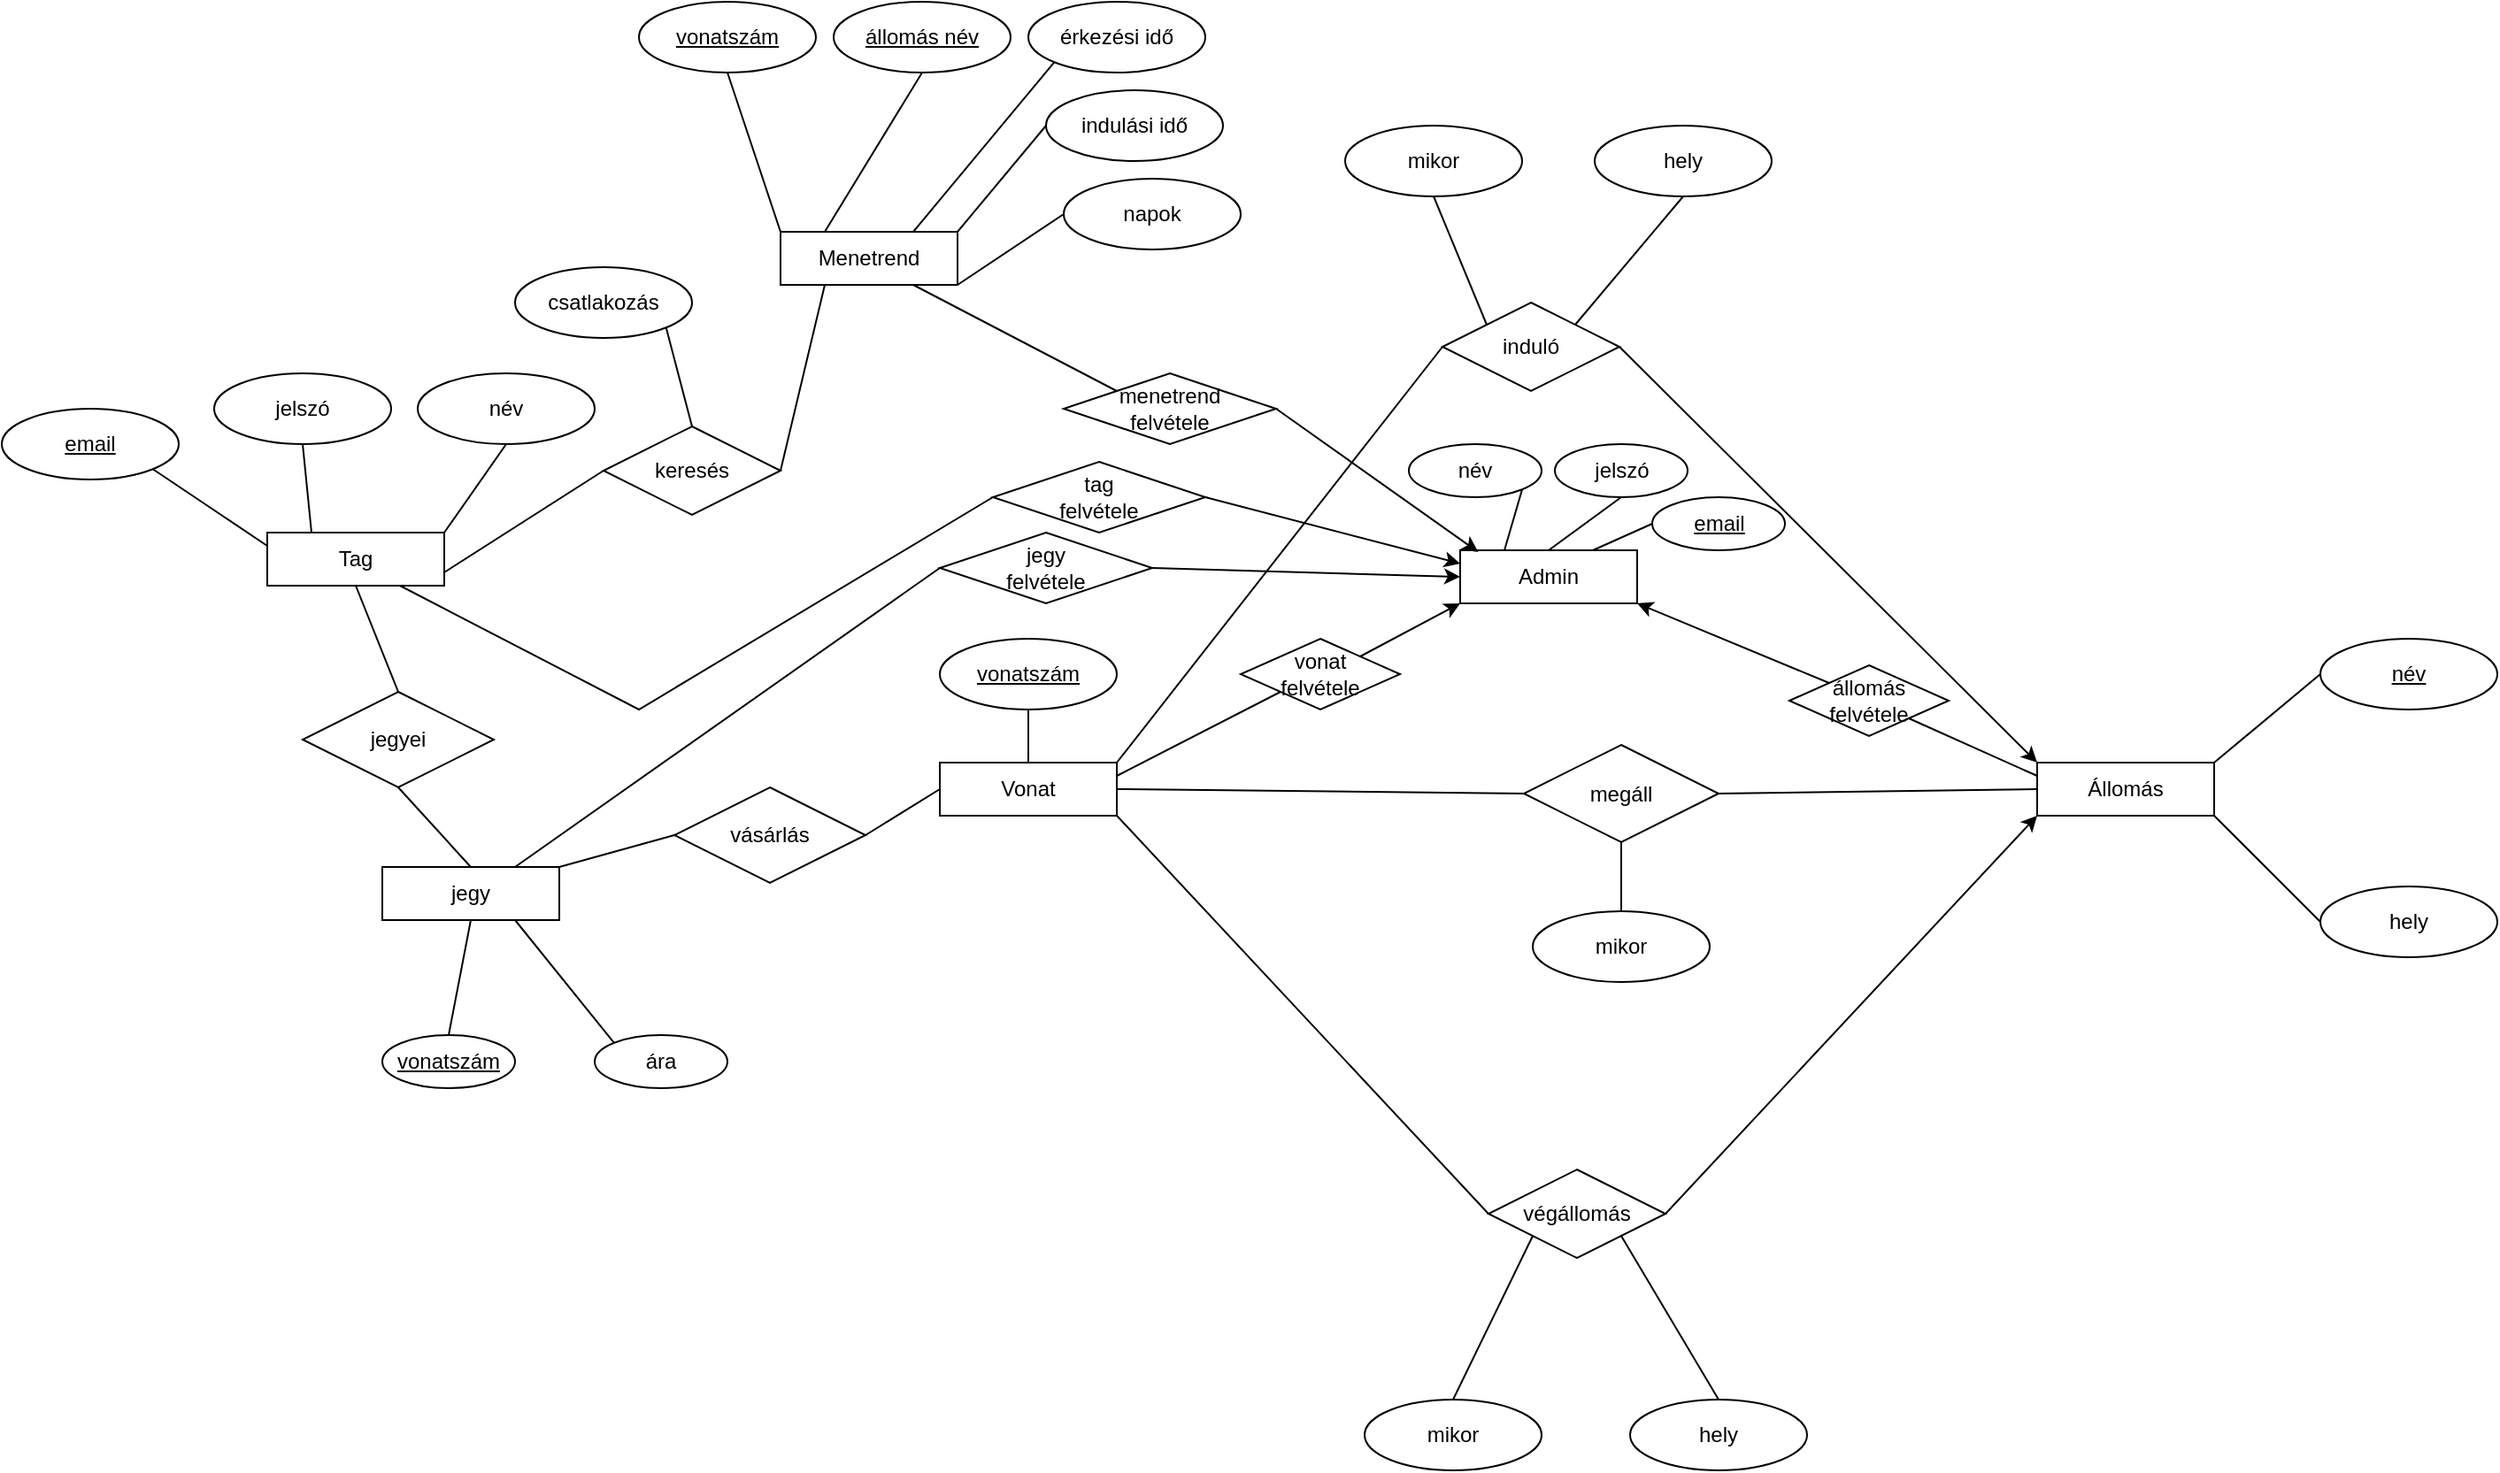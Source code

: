 <mxfile version="24.7.17">
  <diagram name="1 oldal" id="Ku8kSpyPXHSGorX3yKVs">
    <mxGraphModel dx="1417" dy="1044" grid="1" gridSize="10" guides="1" tooltips="1" connect="1" arrows="1" fold="1" page="1" pageScale="1" pageWidth="827" pageHeight="1169" math="0" shadow="0">
      <root>
        <mxCell id="0" />
        <mxCell id="1" parent="0" />
        <mxCell id="ffowKbURBQ_B1bzKh_Tq-4" value="Vonat" style="rounded=0;whiteSpace=wrap;html=1;shape=label;margin=3;double=1;verticalAlign=middle;" vertex="1" parent="1">
          <mxGeometry x="70" y="460" width="100" height="30" as="geometry" />
        </mxCell>
        <mxCell id="ffowKbURBQ_B1bzKh_Tq-7" value="Állomás" style="rounded=0;whiteSpace=wrap;html=1;" vertex="1" parent="1">
          <mxGeometry x="690" y="460" width="100" height="30" as="geometry" />
        </mxCell>
        <mxCell id="ffowKbURBQ_B1bzKh_Tq-9" value="" style="endArrow=none;html=1;rounded=0;entryX=0.5;entryY=1;entryDx=0;entryDy=0;exitX=0.5;exitY=0;exitDx=0;exitDy=0;" edge="1" parent="1" source="ffowKbURBQ_B1bzKh_Tq-4" target="ffowKbURBQ_B1bzKh_Tq-15">
          <mxGeometry width="50" height="50" relative="1" as="geometry">
            <mxPoint x="470" y="450" as="sourcePoint" />
            <mxPoint x="520" y="400" as="targetPoint" />
          </mxGeometry>
        </mxCell>
        <mxCell id="ffowKbURBQ_B1bzKh_Tq-11" value="" style="endArrow=none;html=1;rounded=0;entryX=0.5;entryY=1;entryDx=0;entryDy=0;exitX=0;exitY=0;exitDx=0;exitDy=0;" edge="1" parent="1" source="ffowKbURBQ_B1bzKh_Tq-23" target="ffowKbURBQ_B1bzKh_Tq-14">
          <mxGeometry width="50" height="50" relative="1" as="geometry">
            <mxPoint x="430" y="290" as="sourcePoint" />
            <mxPoint x="520" y="400" as="targetPoint" />
          </mxGeometry>
        </mxCell>
        <mxCell id="ffowKbURBQ_B1bzKh_Tq-14" value="mikor" style="ellipse;whiteSpace=wrap;html=1;align=center;" vertex="1" parent="1">
          <mxGeometry x="299" y="100" width="100" height="40" as="geometry" />
        </mxCell>
        <mxCell id="ffowKbURBQ_B1bzKh_Tq-15" value="vonatszám" style="ellipse;whiteSpace=wrap;html=1;align=center;fontStyle=4" vertex="1" parent="1">
          <mxGeometry x="70" y="390" width="100" height="40" as="geometry" />
        </mxCell>
        <mxCell id="ffowKbURBQ_B1bzKh_Tq-16" value="mikor" style="ellipse;whiteSpace=wrap;html=1;align=center;" vertex="1" parent="1">
          <mxGeometry x="310" y="820" width="100" height="40" as="geometry" />
        </mxCell>
        <mxCell id="ffowKbURBQ_B1bzKh_Tq-21" value="végállomás" style="shape=rhombus;double=0;whiteSpace=wrap;html=1;align=center;perimeter=rhombusPerimeter;" vertex="1" parent="1">
          <mxGeometry x="380" y="690" width="100" height="50" as="geometry" />
        </mxCell>
        <mxCell id="ffowKbURBQ_B1bzKh_Tq-22" value="" style="endArrow=none;html=1;rounded=0;entryX=0;entryY=1;entryDx=0;entryDy=0;exitX=0.5;exitY=0;exitDx=0;exitDy=0;" edge="1" parent="1" source="ffowKbURBQ_B1bzKh_Tq-16" target="ffowKbURBQ_B1bzKh_Tq-21">
          <mxGeometry relative="1" as="geometry">
            <mxPoint x="410" y="430" as="sourcePoint" />
            <mxPoint x="570" y="430" as="targetPoint" />
          </mxGeometry>
        </mxCell>
        <mxCell id="ffowKbURBQ_B1bzKh_Tq-23" value="induló" style="shape=rhombus;double=0;perimeter=rhombusPerimeter;whiteSpace=wrap;html=1;align=center;" vertex="1" parent="1">
          <mxGeometry x="354" y="200" width="100" height="50" as="geometry" />
        </mxCell>
        <mxCell id="ffowKbURBQ_B1bzKh_Tq-24" value="&lt;u&gt;név&lt;/u&gt;" style="ellipse;whiteSpace=wrap;html=1;align=center;" vertex="1" parent="1">
          <mxGeometry x="850" y="390" width="100" height="40" as="geometry" />
        </mxCell>
        <mxCell id="ffowKbURBQ_B1bzKh_Tq-26" value="hely" style="ellipse;whiteSpace=wrap;html=1;align=center;" vertex="1" parent="1">
          <mxGeometry x="850" y="530" width="100" height="40" as="geometry" />
        </mxCell>
        <mxCell id="ffowKbURBQ_B1bzKh_Tq-27" value="" style="endArrow=none;html=1;rounded=0;entryX=0;entryY=0.5;entryDx=0;entryDy=0;exitX=1;exitY=0;exitDx=0;exitDy=0;" edge="1" parent="1" source="ffowKbURBQ_B1bzKh_Tq-7" target="ffowKbURBQ_B1bzKh_Tq-24">
          <mxGeometry width="50" height="50" relative="1" as="geometry">
            <mxPoint x="470" y="450" as="sourcePoint" />
            <mxPoint x="520" y="400" as="targetPoint" />
          </mxGeometry>
        </mxCell>
        <mxCell id="ffowKbURBQ_B1bzKh_Tq-28" value="" style="endArrow=none;html=1;rounded=0;entryX=0;entryY=0.5;entryDx=0;entryDy=0;exitX=1;exitY=1;exitDx=0;exitDy=0;" edge="1" parent="1" source="ffowKbURBQ_B1bzKh_Tq-7" target="ffowKbURBQ_B1bzKh_Tq-26">
          <mxGeometry width="50" height="50" relative="1" as="geometry">
            <mxPoint x="470" y="450" as="sourcePoint" />
            <mxPoint x="520" y="400" as="targetPoint" />
          </mxGeometry>
        </mxCell>
        <mxCell id="ffowKbURBQ_B1bzKh_Tq-29" value="" style="endArrow=classic;html=1;rounded=0;exitX=1;exitY=0.5;exitDx=0;exitDy=0;entryX=0;entryY=1;entryDx=0;entryDy=0;" edge="1" parent="1" source="ffowKbURBQ_B1bzKh_Tq-21" target="ffowKbURBQ_B1bzKh_Tq-7">
          <mxGeometry width="50" height="50" relative="1" as="geometry">
            <mxPoint x="470" y="450" as="sourcePoint" />
            <mxPoint x="520" y="400" as="targetPoint" />
          </mxGeometry>
        </mxCell>
        <mxCell id="ffowKbURBQ_B1bzKh_Tq-30" value="" style="endArrow=classic;html=1;rounded=0;exitX=1;exitY=0.5;exitDx=0;exitDy=0;entryX=0;entryY=0;entryDx=0;entryDy=0;" edge="1" parent="1" source="ffowKbURBQ_B1bzKh_Tq-23" target="ffowKbURBQ_B1bzKh_Tq-7">
          <mxGeometry width="50" height="50" relative="1" as="geometry">
            <mxPoint x="470" y="450" as="sourcePoint" />
            <mxPoint x="520" y="400" as="targetPoint" />
          </mxGeometry>
        </mxCell>
        <mxCell id="ffowKbURBQ_B1bzKh_Tq-31" value="" style="endArrow=none;html=1;rounded=0;entryX=1;entryY=0;entryDx=0;entryDy=0;exitX=0;exitY=0.5;exitDx=0;exitDy=0;" edge="1" parent="1" source="ffowKbURBQ_B1bzKh_Tq-23" target="ffowKbURBQ_B1bzKh_Tq-4">
          <mxGeometry width="50" height="50" relative="1" as="geometry">
            <mxPoint x="430" y="290" as="sourcePoint" />
            <mxPoint x="520" y="400" as="targetPoint" />
          </mxGeometry>
        </mxCell>
        <mxCell id="ffowKbURBQ_B1bzKh_Tq-32" value="" style="endArrow=none;html=1;rounded=0;entryX=1;entryY=1;entryDx=0;entryDy=0;exitX=0;exitY=0.5;exitDx=0;exitDy=0;" edge="1" parent="1" source="ffowKbURBQ_B1bzKh_Tq-21" target="ffowKbURBQ_B1bzKh_Tq-4">
          <mxGeometry width="50" height="50" relative="1" as="geometry">
            <mxPoint x="430" y="290" as="sourcePoint" />
            <mxPoint x="520" y="400" as="targetPoint" />
          </mxGeometry>
        </mxCell>
        <mxCell id="ffowKbURBQ_B1bzKh_Tq-33" value="megáll" style="shape=rhombus;perimeter=rhombusPerimeter;whiteSpace=wrap;html=1;align=center;" vertex="1" parent="1">
          <mxGeometry x="400" y="450" width="110" height="55" as="geometry" />
        </mxCell>
        <mxCell id="ffowKbURBQ_B1bzKh_Tq-34" value="" style="endArrow=none;html=1;rounded=0;entryX=1;entryY=0.5;entryDx=0;entryDy=0;exitX=0;exitY=0.5;exitDx=0;exitDy=0;" edge="1" parent="1" source="ffowKbURBQ_B1bzKh_Tq-33" target="ffowKbURBQ_B1bzKh_Tq-4">
          <mxGeometry width="50" height="50" relative="1" as="geometry">
            <mxPoint x="430" y="290" as="sourcePoint" />
            <mxPoint x="520" y="400" as="targetPoint" />
          </mxGeometry>
        </mxCell>
        <mxCell id="ffowKbURBQ_B1bzKh_Tq-35" value="" style="endArrow=none;html=1;rounded=0;exitX=0;exitY=0.5;exitDx=0;exitDy=0;entryX=1;entryY=0.5;entryDx=0;entryDy=0;" edge="1" parent="1" source="ffowKbURBQ_B1bzKh_Tq-7" target="ffowKbURBQ_B1bzKh_Tq-33">
          <mxGeometry width="50" height="50" relative="1" as="geometry">
            <mxPoint x="430" y="290" as="sourcePoint" />
            <mxPoint x="490" y="480" as="targetPoint" />
          </mxGeometry>
        </mxCell>
        <mxCell id="ffowKbURBQ_B1bzKh_Tq-36" value="mikor" style="ellipse;whiteSpace=wrap;html=1;align=center;" vertex="1" parent="1">
          <mxGeometry x="405" y="544" width="100" height="40" as="geometry" />
        </mxCell>
        <mxCell id="ffowKbURBQ_B1bzKh_Tq-37" value="" style="endArrow=none;html=1;rounded=0;exitX=0.5;exitY=1;exitDx=0;exitDy=0;entryX=0.5;entryY=0;entryDx=0;entryDy=0;" edge="1" parent="1" source="ffowKbURBQ_B1bzKh_Tq-33" target="ffowKbURBQ_B1bzKh_Tq-36">
          <mxGeometry width="50" height="50" relative="1" as="geometry">
            <mxPoint x="430" y="290" as="sourcePoint" />
            <mxPoint x="490" y="480" as="targetPoint" />
          </mxGeometry>
        </mxCell>
        <mxCell id="ffowKbURBQ_B1bzKh_Tq-38" value="Admin" style="rounded=0;whiteSpace=wrap;html=1;" vertex="1" parent="1">
          <mxGeometry x="364" y="340" width="100" height="30" as="geometry" />
        </mxCell>
        <mxCell id="ffowKbURBQ_B1bzKh_Tq-40" value="email" style="ellipse;whiteSpace=wrap;html=1;align=center;fontStyle=4" vertex="1" parent="1">
          <mxGeometry x="472.5" y="310" width="75" height="30" as="geometry" />
        </mxCell>
        <mxCell id="ffowKbURBQ_B1bzKh_Tq-41" value="jelszó" style="ellipse;whiteSpace=wrap;html=1;align=center;" vertex="1" parent="1">
          <mxGeometry x="417.5" y="280" width="75" height="30" as="geometry" />
        </mxCell>
        <mxCell id="ffowKbURBQ_B1bzKh_Tq-42" value="név" style="ellipse;whiteSpace=wrap;html=1;align=center;" vertex="1" parent="1">
          <mxGeometry x="335" y="280" width="75" height="30" as="geometry" />
        </mxCell>
        <mxCell id="ffowKbURBQ_B1bzKh_Tq-44" value="" style="endArrow=none;html=1;rounded=0;entryX=0;entryY=0.5;entryDx=0;entryDy=0;exitX=0.75;exitY=0;exitDx=0;exitDy=0;" edge="1" parent="1" source="ffowKbURBQ_B1bzKh_Tq-38" target="ffowKbURBQ_B1bzKh_Tq-40">
          <mxGeometry width="50" height="50" relative="1" as="geometry">
            <mxPoint x="470" y="450" as="sourcePoint" />
            <mxPoint x="520" y="400" as="targetPoint" />
          </mxGeometry>
        </mxCell>
        <mxCell id="ffowKbURBQ_B1bzKh_Tq-45" value="" style="endArrow=none;html=1;rounded=0;entryX=0.5;entryY=1;entryDx=0;entryDy=0;exitX=0.5;exitY=0;exitDx=0;exitDy=0;" edge="1" parent="1" source="ffowKbURBQ_B1bzKh_Tq-38" target="ffowKbURBQ_B1bzKh_Tq-41">
          <mxGeometry width="50" height="50" relative="1" as="geometry">
            <mxPoint x="470" y="450" as="sourcePoint" />
            <mxPoint x="520" y="400" as="targetPoint" />
          </mxGeometry>
        </mxCell>
        <mxCell id="ffowKbURBQ_B1bzKh_Tq-46" value="" style="endArrow=none;html=1;rounded=0;entryX=1;entryY=1;entryDx=0;entryDy=0;exitX=0.25;exitY=0;exitDx=0;exitDy=0;" edge="1" parent="1" source="ffowKbURBQ_B1bzKh_Tq-38" target="ffowKbURBQ_B1bzKh_Tq-42">
          <mxGeometry width="50" height="50" relative="1" as="geometry">
            <mxPoint x="389" y="370" as="sourcePoint" />
            <mxPoint x="520" y="400" as="targetPoint" />
          </mxGeometry>
        </mxCell>
        <mxCell id="ffowKbURBQ_B1bzKh_Tq-47" value="hely" style="ellipse;whiteSpace=wrap;html=1;align=center;" vertex="1" parent="1">
          <mxGeometry x="440" y="100" width="100" height="40" as="geometry" />
        </mxCell>
        <mxCell id="ffowKbURBQ_B1bzKh_Tq-48" value="" style="endArrow=none;html=1;rounded=0;entryX=0.5;entryY=1;entryDx=0;entryDy=0;exitX=1;exitY=0;exitDx=0;exitDy=0;" edge="1" parent="1" source="ffowKbURBQ_B1bzKh_Tq-23" target="ffowKbURBQ_B1bzKh_Tq-47">
          <mxGeometry width="50" height="50" relative="1" as="geometry">
            <mxPoint x="430" y="290" as="sourcePoint" />
            <mxPoint x="520" y="400" as="targetPoint" />
          </mxGeometry>
        </mxCell>
        <mxCell id="ffowKbURBQ_B1bzKh_Tq-49" value="hely" style="ellipse;whiteSpace=wrap;html=1;align=center;" vertex="1" parent="1">
          <mxGeometry x="460" y="820" width="100" height="40" as="geometry" />
        </mxCell>
        <mxCell id="ffowKbURBQ_B1bzKh_Tq-50" value="" style="endArrow=none;html=1;rounded=0;entryX=1;entryY=1;entryDx=0;entryDy=0;exitX=0.5;exitY=0;exitDx=0;exitDy=0;" edge="1" parent="1" source="ffowKbURBQ_B1bzKh_Tq-49" target="ffowKbURBQ_B1bzKh_Tq-21">
          <mxGeometry relative="1" as="geometry">
            <mxPoint x="410" y="430" as="sourcePoint" />
            <mxPoint x="570" y="430" as="targetPoint" />
          </mxGeometry>
        </mxCell>
        <mxCell id="ffowKbURBQ_B1bzKh_Tq-52" value="Menetrend" style="rounded=0;whiteSpace=wrap;html=1;" vertex="1" parent="1">
          <mxGeometry x="-20" y="160" width="100" height="30" as="geometry" />
        </mxCell>
        <mxCell id="ffowKbURBQ_B1bzKh_Tq-53" value="&lt;u&gt;vonatszám&lt;/u&gt;" style="ellipse;whiteSpace=wrap;html=1;align=center;" vertex="1" parent="1">
          <mxGeometry x="-100" y="30" width="100" height="40" as="geometry" />
        </mxCell>
        <mxCell id="ffowKbURBQ_B1bzKh_Tq-54" value="érkezési idő" style="ellipse;whiteSpace=wrap;html=1;align=center;" vertex="1" parent="1">
          <mxGeometry x="120" y="30" width="100" height="40" as="geometry" />
        </mxCell>
        <mxCell id="ffowKbURBQ_B1bzKh_Tq-55" value="állomás név" style="ellipse;whiteSpace=wrap;html=1;align=center;fontStyle=4" vertex="1" parent="1">
          <mxGeometry x="10" y="30" width="100" height="40" as="geometry" />
        </mxCell>
        <mxCell id="ffowKbURBQ_B1bzKh_Tq-56" value="indulási idő" style="ellipse;whiteSpace=wrap;html=1;align=center;" vertex="1" parent="1">
          <mxGeometry x="130" y="80" width="100" height="40" as="geometry" />
        </mxCell>
        <mxCell id="ffowKbURBQ_B1bzKh_Tq-57" value="napok" style="ellipse;whiteSpace=wrap;html=1;align=center;" vertex="1" parent="1">
          <mxGeometry x="140" y="130" width="100" height="40" as="geometry" />
        </mxCell>
        <mxCell id="ffowKbURBQ_B1bzKh_Tq-59" value="" style="endArrow=none;html=1;rounded=0;exitX=0;exitY=0;exitDx=0;exitDy=0;entryX=0.5;entryY=1;entryDx=0;entryDy=0;" edge="1" parent="1" source="ffowKbURBQ_B1bzKh_Tq-52" target="ffowKbURBQ_B1bzKh_Tq-53">
          <mxGeometry width="50" height="50" relative="1" as="geometry">
            <mxPoint x="-100" y="-130" as="sourcePoint" />
            <mxPoint x="-50" y="80" as="targetPoint" />
          </mxGeometry>
        </mxCell>
        <mxCell id="ffowKbURBQ_B1bzKh_Tq-60" value="" style="endArrow=none;html=1;rounded=0;entryX=0.5;entryY=1;entryDx=0;entryDy=0;exitX=0.25;exitY=0;exitDx=0;exitDy=0;" edge="1" parent="1" source="ffowKbURBQ_B1bzKh_Tq-52" target="ffowKbURBQ_B1bzKh_Tq-55">
          <mxGeometry width="50" height="50" relative="1" as="geometry">
            <mxPoint x="-100" y="-130" as="sourcePoint" />
            <mxPoint x="-50" y="-180" as="targetPoint" />
            <Array as="points" />
          </mxGeometry>
        </mxCell>
        <mxCell id="ffowKbURBQ_B1bzKh_Tq-61" value="" style="endArrow=none;html=1;rounded=0;entryX=0;entryY=1;entryDx=0;entryDy=0;exitX=0.75;exitY=0;exitDx=0;exitDy=0;" edge="1" parent="1" source="ffowKbURBQ_B1bzKh_Tq-52" target="ffowKbURBQ_B1bzKh_Tq-54">
          <mxGeometry width="50" height="50" relative="1" as="geometry">
            <mxPoint x="-100" y="-130" as="sourcePoint" />
            <mxPoint x="-50" y="-180" as="targetPoint" />
          </mxGeometry>
        </mxCell>
        <mxCell id="ffowKbURBQ_B1bzKh_Tq-62" value="" style="endArrow=none;html=1;rounded=0;entryX=0;entryY=0.5;entryDx=0;entryDy=0;exitX=1;exitY=0;exitDx=0;exitDy=0;" edge="1" parent="1" source="ffowKbURBQ_B1bzKh_Tq-52" target="ffowKbURBQ_B1bzKh_Tq-56">
          <mxGeometry width="50" height="50" relative="1" as="geometry">
            <mxPoint x="-100" y="-130" as="sourcePoint" />
            <mxPoint x="-50" y="-180" as="targetPoint" />
          </mxGeometry>
        </mxCell>
        <mxCell id="ffowKbURBQ_B1bzKh_Tq-63" value="" style="endArrow=none;html=1;rounded=0;entryX=0;entryY=0.5;entryDx=0;entryDy=0;exitX=1;exitY=1;exitDx=0;exitDy=0;" edge="1" parent="1" source="ffowKbURBQ_B1bzKh_Tq-52" target="ffowKbURBQ_B1bzKh_Tq-57">
          <mxGeometry width="50" height="50" relative="1" as="geometry">
            <mxPoint x="-100" y="-130" as="sourcePoint" />
            <mxPoint x="-50" y="-180" as="targetPoint" />
          </mxGeometry>
        </mxCell>
        <mxCell id="ffowKbURBQ_B1bzKh_Tq-64" value="jegy" style="rounded=0;whiteSpace=wrap;html=1;" vertex="1" parent="1">
          <mxGeometry x="-245" y="519" width="100" height="30" as="geometry" />
        </mxCell>
        <mxCell id="ffowKbURBQ_B1bzKh_Tq-69" value="Tag" style="rounded=0;whiteSpace=wrap;html=1;" vertex="1" parent="1">
          <mxGeometry x="-310" y="330" width="100" height="30" as="geometry" />
        </mxCell>
        <mxCell id="ffowKbURBQ_B1bzKh_Tq-70" value="keresés" style="shape=rhombus;perimeter=rhombusPerimeter;whiteSpace=wrap;html=1;align=center;" vertex="1" parent="1">
          <mxGeometry x="-120" y="270" width="100" height="50" as="geometry" />
        </mxCell>
        <mxCell id="ffowKbURBQ_B1bzKh_Tq-71" value="név" style="ellipse;whiteSpace=wrap;html=1;align=center;" vertex="1" parent="1">
          <mxGeometry x="-225" y="240" width="100" height="40" as="geometry" />
        </mxCell>
        <mxCell id="ffowKbURBQ_B1bzKh_Tq-72" value="jelszó" style="ellipse;whiteSpace=wrap;html=1;align=center;" vertex="1" parent="1">
          <mxGeometry x="-340" y="240" width="100" height="40" as="geometry" />
        </mxCell>
        <mxCell id="ffowKbURBQ_B1bzKh_Tq-73" value="email" style="ellipse;whiteSpace=wrap;html=1;align=center;fontStyle=4" vertex="1" parent="1">
          <mxGeometry x="-460" y="260" width="100" height="40" as="geometry" />
        </mxCell>
        <mxCell id="ffowKbURBQ_B1bzKh_Tq-74" value="" style="endArrow=none;html=1;rounded=0;entryX=1;entryY=1;entryDx=0;entryDy=0;exitX=0;exitY=0.25;exitDx=0;exitDy=0;" edge="1" parent="1" source="ffowKbURBQ_B1bzKh_Tq-69" target="ffowKbURBQ_B1bzKh_Tq-73">
          <mxGeometry width="50" height="50" relative="1" as="geometry">
            <mxPoint x="-40" y="520" as="sourcePoint" />
            <mxPoint x="50" y="630" as="targetPoint" />
          </mxGeometry>
        </mxCell>
        <mxCell id="ffowKbURBQ_B1bzKh_Tq-75" value="" style="endArrow=none;html=1;rounded=0;entryX=0.5;entryY=1;entryDx=0;entryDy=0;exitX=0.25;exitY=0;exitDx=0;exitDy=0;" edge="1" parent="1" source="ffowKbURBQ_B1bzKh_Tq-69" target="ffowKbURBQ_B1bzKh_Tq-72">
          <mxGeometry width="50" height="50" relative="1" as="geometry">
            <mxPoint x="-40" y="520" as="sourcePoint" />
            <mxPoint x="50" y="630" as="targetPoint" />
          </mxGeometry>
        </mxCell>
        <mxCell id="ffowKbURBQ_B1bzKh_Tq-76" value="" style="endArrow=none;html=1;rounded=0;entryX=0.5;entryY=1;entryDx=0;entryDy=0;exitX=1;exitY=0;exitDx=0;exitDy=0;" edge="1" parent="1" source="ffowKbURBQ_B1bzKh_Tq-69" target="ffowKbURBQ_B1bzKh_Tq-71">
          <mxGeometry width="50" height="50" relative="1" as="geometry">
            <mxPoint x="130" y="-14" as="sourcePoint" />
            <mxPoint x="220" y="96" as="targetPoint" />
          </mxGeometry>
        </mxCell>
        <mxCell id="ffowKbURBQ_B1bzKh_Tq-78" value="" style="endArrow=none;html=1;rounded=0;entryX=1;entryY=0.5;entryDx=0;entryDy=0;exitX=0.25;exitY=1;exitDx=0;exitDy=0;" edge="1" parent="1" source="ffowKbURBQ_B1bzKh_Tq-52" target="ffowKbURBQ_B1bzKh_Tq-70">
          <mxGeometry width="50" height="50" relative="1" as="geometry">
            <mxPoint x="-100" y="-130" as="sourcePoint" />
            <mxPoint x="-50" y="-180" as="targetPoint" />
          </mxGeometry>
        </mxCell>
        <mxCell id="ffowKbURBQ_B1bzKh_Tq-80" value="vonatszám" style="ellipse;whiteSpace=wrap;html=1;align=center;fontStyle=4" vertex="1" parent="1">
          <mxGeometry x="-245" y="614" width="75" height="30" as="geometry" />
        </mxCell>
        <mxCell id="ffowKbURBQ_B1bzKh_Tq-81" value="" style="endArrow=none;html=1;rounded=0;exitX=0.5;exitY=0;exitDx=0;exitDy=0;entryX=0.5;entryY=1;entryDx=0;entryDy=0;" edge="1" parent="1" source="ffowKbURBQ_B1bzKh_Tq-80" target="ffowKbURBQ_B1bzKh_Tq-64">
          <mxGeometry width="50" height="50" relative="1" as="geometry">
            <mxPoint x="95" y="174" as="sourcePoint" />
            <mxPoint x="-190" y="596" as="targetPoint" />
          </mxGeometry>
        </mxCell>
        <mxCell id="ffowKbURBQ_B1bzKh_Tq-83" value="" style="endArrow=classic;html=1;rounded=0;entryX=1;entryY=1;entryDx=0;entryDy=0;exitX=0;exitY=0;exitDx=0;exitDy=0;" edge="1" parent="1" source="ffowKbURBQ_B1bzKh_Tq-85" target="ffowKbURBQ_B1bzKh_Tq-38">
          <mxGeometry width="50" height="50" relative="1" as="geometry">
            <mxPoint x="560" y="410" as="sourcePoint" />
            <mxPoint x="580" y="360" as="targetPoint" />
          </mxGeometry>
        </mxCell>
        <mxCell id="ffowKbURBQ_B1bzKh_Tq-85" value="állomás felvétele" style="shape=rhombus;double=0;whiteSpace=wrap;html=1;align=center;perimeter=rhombusPerimeter;" vertex="1" parent="1">
          <mxGeometry x="550" y="405" width="90" height="40" as="geometry" />
        </mxCell>
        <mxCell id="ffowKbURBQ_B1bzKh_Tq-87" value="" style="endArrow=none;html=1;rounded=0;entryX=0;entryY=0.25;entryDx=0;entryDy=0;exitX=1;exitY=1;exitDx=0;exitDy=0;" edge="1" parent="1" source="ffowKbURBQ_B1bzKh_Tq-85" target="ffowKbURBQ_B1bzKh_Tq-7">
          <mxGeometry width="50" height="50" relative="1" as="geometry">
            <mxPoint x="470" y="450" as="sourcePoint" />
            <mxPoint x="520" y="400" as="targetPoint" />
          </mxGeometry>
        </mxCell>
        <mxCell id="ffowKbURBQ_B1bzKh_Tq-88" value="vonat&lt;br&gt;felvétele" style="shape=rhombus;double=0;whiteSpace=wrap;html=1;align=center;perimeter=rhombusPerimeter;" vertex="1" parent="1">
          <mxGeometry x="240" y="390" width="90" height="40" as="geometry" />
        </mxCell>
        <mxCell id="ffowKbURBQ_B1bzKh_Tq-89" value="" style="endArrow=classic;html=1;rounded=0;entryX=0;entryY=1;entryDx=0;entryDy=0;exitX=1;exitY=0;exitDx=0;exitDy=0;" edge="1" parent="1" source="ffowKbURBQ_B1bzKh_Tq-88" target="ffowKbURBQ_B1bzKh_Tq-38">
          <mxGeometry width="50" height="50" relative="1" as="geometry">
            <mxPoint x="560" y="410" as="sourcePoint" />
            <mxPoint x="580" y="360" as="targetPoint" />
          </mxGeometry>
        </mxCell>
        <mxCell id="ffowKbURBQ_B1bzKh_Tq-90" value="" style="endArrow=none;html=1;rounded=0;exitX=0;exitY=1;exitDx=0;exitDy=0;entryX=1;entryY=0.25;entryDx=0;entryDy=0;" edge="1" parent="1" source="ffowKbURBQ_B1bzKh_Tq-88" target="ffowKbURBQ_B1bzKh_Tq-4">
          <mxGeometry width="50" height="50" relative="1" as="geometry">
            <mxPoint x="470" y="450" as="sourcePoint" />
            <mxPoint x="520" y="400" as="targetPoint" />
          </mxGeometry>
        </mxCell>
        <mxCell id="ffowKbURBQ_B1bzKh_Tq-95" value="ára" style="ellipse;whiteSpace=wrap;html=1;align=center;fontStyle=0" vertex="1" parent="1">
          <mxGeometry x="-125" y="614" width="75" height="30" as="geometry" />
        </mxCell>
        <mxCell id="ffowKbURBQ_B1bzKh_Tq-96" value="" style="endArrow=none;html=1;rounded=0;entryX=0.75;entryY=1;entryDx=0;entryDy=0;exitX=0;exitY=0;exitDx=0;exitDy=0;" edge="1" parent="1" source="ffowKbURBQ_B1bzKh_Tq-95" target="ffowKbURBQ_B1bzKh_Tq-64">
          <mxGeometry width="50" height="50" relative="1" as="geometry">
            <mxPoint x="95" y="174" as="sourcePoint" />
            <mxPoint x="185" y="284" as="targetPoint" />
          </mxGeometry>
        </mxCell>
        <mxCell id="ffowKbURBQ_B1bzKh_Tq-97" value="jegyei" style="shape=rhombus;perimeter=rhombusPerimeter;whiteSpace=wrap;html=1;align=center;" vertex="1" parent="1">
          <mxGeometry x="-290" y="420" width="108" height="54" as="geometry" />
        </mxCell>
        <mxCell id="ffowKbURBQ_B1bzKh_Tq-98" value="" style="endArrow=none;html=1;rounded=0;exitX=0.5;exitY=0;exitDx=0;exitDy=0;entryX=0.5;entryY=1;entryDx=0;entryDy=0;" edge="1" parent="1" source="ffowKbURBQ_B1bzKh_Tq-64" target="ffowKbURBQ_B1bzKh_Tq-97">
          <mxGeometry width="50" height="50" relative="1" as="geometry">
            <mxPoint x="95" y="174" as="sourcePoint" />
            <mxPoint x="-205" y="544" as="targetPoint" />
          </mxGeometry>
        </mxCell>
        <mxCell id="ffowKbURBQ_B1bzKh_Tq-99" value="" style="endArrow=none;html=1;rounded=0;exitX=0.5;exitY=0;exitDx=0;exitDy=0;entryX=0.5;entryY=1;entryDx=0;entryDy=0;" edge="1" parent="1" source="ffowKbURBQ_B1bzKh_Tq-97" target="ffowKbURBQ_B1bzKh_Tq-69">
          <mxGeometry width="50" height="50" relative="1" as="geometry">
            <mxPoint x="95" y="174" as="sourcePoint" />
            <mxPoint x="-205" y="544" as="targetPoint" />
          </mxGeometry>
        </mxCell>
        <mxCell id="ffowKbURBQ_B1bzKh_Tq-117" value="vásárlás" style="shape=rhombus;perimeter=rhombusPerimeter;whiteSpace=wrap;html=1;align=center;" vertex="1" parent="1">
          <mxGeometry x="-80" y="474" width="108" height="54" as="geometry" />
        </mxCell>
        <mxCell id="ffowKbURBQ_B1bzKh_Tq-118" value="" style="endArrow=none;html=1;rounded=0;entryX=0;entryY=0.5;entryDx=0;entryDy=0;exitX=1;exitY=0.5;exitDx=0;exitDy=0;" edge="1" parent="1" source="ffowKbURBQ_B1bzKh_Tq-117" target="ffowKbURBQ_B1bzKh_Tq-4">
          <mxGeometry width="50" height="50" relative="1" as="geometry">
            <mxPoint x="50" y="530" as="sourcePoint" />
            <mxPoint x="-60" y="590" as="targetPoint" />
          </mxGeometry>
        </mxCell>
        <mxCell id="ffowKbURBQ_B1bzKh_Tq-119" value="" style="endArrow=none;html=1;rounded=0;entryX=0;entryY=0.5;entryDx=0;entryDy=0;exitX=1;exitY=0;exitDx=0;exitDy=0;" edge="1" parent="1" source="ffowKbURBQ_B1bzKh_Tq-64" target="ffowKbURBQ_B1bzKh_Tq-117">
          <mxGeometry width="50" height="50" relative="1" as="geometry">
            <mxPoint x="-110" y="640" as="sourcePoint" />
            <mxPoint x="-60" y="590" as="targetPoint" />
          </mxGeometry>
        </mxCell>
        <mxCell id="ffowKbURBQ_B1bzKh_Tq-124" value="" style="endArrow=none;html=1;rounded=0;entryX=0;entryY=0.5;entryDx=0;entryDy=0;exitX=1;exitY=0.75;exitDx=0;exitDy=0;" edge="1" parent="1" source="ffowKbURBQ_B1bzKh_Tq-69" target="ffowKbURBQ_B1bzKh_Tq-70">
          <mxGeometry width="50" height="50" relative="1" as="geometry">
            <mxPoint x="-100" y="-130" as="sourcePoint" />
            <mxPoint x="-50" y="-180" as="targetPoint" />
          </mxGeometry>
        </mxCell>
        <mxCell id="ffowKbURBQ_B1bzKh_Tq-125" value="csatlakozás" style="ellipse;whiteSpace=wrap;html=1;align=center;" vertex="1" parent="1">
          <mxGeometry x="-170" y="180" width="100" height="40" as="geometry" />
        </mxCell>
        <mxCell id="ffowKbURBQ_B1bzKh_Tq-126" value="" style="endArrow=none;html=1;rounded=0;entryX=1;entryY=1;entryDx=0;entryDy=0;exitX=0.5;exitY=0;exitDx=0;exitDy=0;" edge="1" parent="1" source="ffowKbURBQ_B1bzKh_Tq-70" target="ffowKbURBQ_B1bzKh_Tq-125">
          <mxGeometry width="50" height="50" relative="1" as="geometry">
            <mxPoint x="-100" y="-130" as="sourcePoint" />
            <mxPoint x="-50" y="-180" as="targetPoint" />
          </mxGeometry>
        </mxCell>
        <mxCell id="ffowKbURBQ_B1bzKh_Tq-127" value="" style="endArrow=classic;html=1;rounded=0;entryX=0.102;entryY=0.033;entryDx=0;entryDy=0;exitX=1;exitY=0.5;exitDx=0;exitDy=0;entryPerimeter=0;" edge="1" parent="1" source="ffowKbURBQ_B1bzKh_Tq-128" target="ffowKbURBQ_B1bzKh_Tq-38">
          <mxGeometry width="50" height="50" relative="1" as="geometry">
            <mxPoint x="220" y="290" as="sourcePoint" />
            <mxPoint x="364" y="355" as="targetPoint" />
            <Array as="points" />
          </mxGeometry>
        </mxCell>
        <mxCell id="ffowKbURBQ_B1bzKh_Tq-128" value="menetrend&lt;br&gt;felvétele" style="shape=rhombus;double=0;whiteSpace=wrap;html=1;align=center;perimeter=rhombusPerimeter;" vertex="1" parent="1">
          <mxGeometry x="140" y="240" width="120" height="40" as="geometry" />
        </mxCell>
        <mxCell id="ffowKbURBQ_B1bzKh_Tq-129" value="" style="endArrow=none;html=1;rounded=0;exitX=0;exitY=0;exitDx=0;exitDy=0;entryX=0.75;entryY=1;entryDx=0;entryDy=0;" edge="1" parent="1" source="ffowKbURBQ_B1bzKh_Tq-128" target="ffowKbURBQ_B1bzKh_Tq-52">
          <mxGeometry width="50" height="50" relative="1" as="geometry">
            <mxPoint x="470" y="450" as="sourcePoint" />
            <mxPoint x="520" y="400" as="targetPoint" />
          </mxGeometry>
        </mxCell>
        <mxCell id="ffowKbURBQ_B1bzKh_Tq-130" value="" style="endArrow=none;html=1;rounded=0;entryX=0.75;entryY=0;entryDx=0;entryDy=0;exitX=0;exitY=0.5;exitDx=0;exitDy=0;" edge="1" parent="1" source="ffowKbURBQ_B1bzKh_Tq-138" target="ffowKbURBQ_B1bzKh_Tq-64">
          <mxGeometry width="50" height="50" relative="1" as="geometry">
            <mxPoint x="-30" y="430" as="sourcePoint" />
            <mxPoint x="520" y="400" as="targetPoint" />
          </mxGeometry>
        </mxCell>
        <mxCell id="ffowKbURBQ_B1bzKh_Tq-131" value="" style="endArrow=none;html=1;rounded=0;entryX=0.75;entryY=1;entryDx=0;entryDy=0;exitX=0;exitY=0.5;exitDx=0;exitDy=0;" edge="1" parent="1" source="ffowKbURBQ_B1bzKh_Tq-134" target="ffowKbURBQ_B1bzKh_Tq-69">
          <mxGeometry width="50" height="50" relative="1" as="geometry">
            <mxPoint x="50" y="360" as="sourcePoint" />
            <mxPoint x="520" y="400" as="targetPoint" />
            <Array as="points">
              <mxPoint x="-100" y="430" />
            </Array>
          </mxGeometry>
        </mxCell>
        <mxCell id="ffowKbURBQ_B1bzKh_Tq-134" value="tag&lt;br&gt;felvétele" style="shape=rhombus;double=0;whiteSpace=wrap;html=1;align=center;perimeter=rhombusPerimeter;" vertex="1" parent="1">
          <mxGeometry x="100" y="290" width="120" height="40" as="geometry" />
        </mxCell>
        <mxCell id="ffowKbURBQ_B1bzKh_Tq-135" value="" style="endArrow=classic;html=1;rounded=0;entryX=0;entryY=0.25;entryDx=0;entryDy=0;exitX=1;exitY=0.5;exitDx=0;exitDy=0;" edge="1" parent="1" source="ffowKbURBQ_B1bzKh_Tq-134" target="ffowKbURBQ_B1bzKh_Tq-38">
          <mxGeometry width="50" height="50" relative="1" as="geometry">
            <mxPoint x="220" y="290" as="sourcePoint" />
            <mxPoint x="364" y="355" as="targetPoint" />
            <Array as="points" />
          </mxGeometry>
        </mxCell>
        <mxCell id="ffowKbURBQ_B1bzKh_Tq-138" value="jegy&lt;br&gt;felvétele" style="shape=rhombus;double=0;whiteSpace=wrap;html=1;align=center;perimeter=rhombusPerimeter;" vertex="1" parent="1">
          <mxGeometry x="70" y="330" width="120" height="40" as="geometry" />
        </mxCell>
        <mxCell id="ffowKbURBQ_B1bzKh_Tq-139" value="" style="endArrow=classic;html=1;rounded=0;entryX=0;entryY=0.5;entryDx=0;entryDy=0;exitX=1;exitY=0.5;exitDx=0;exitDy=0;" edge="1" parent="1" source="ffowKbURBQ_B1bzKh_Tq-138" target="ffowKbURBQ_B1bzKh_Tq-38">
          <mxGeometry width="50" height="50" relative="1" as="geometry">
            <mxPoint x="220" y="290" as="sourcePoint" />
            <mxPoint x="364" y="355" as="targetPoint" />
            <Array as="points" />
          </mxGeometry>
        </mxCell>
      </root>
    </mxGraphModel>
  </diagram>
</mxfile>
